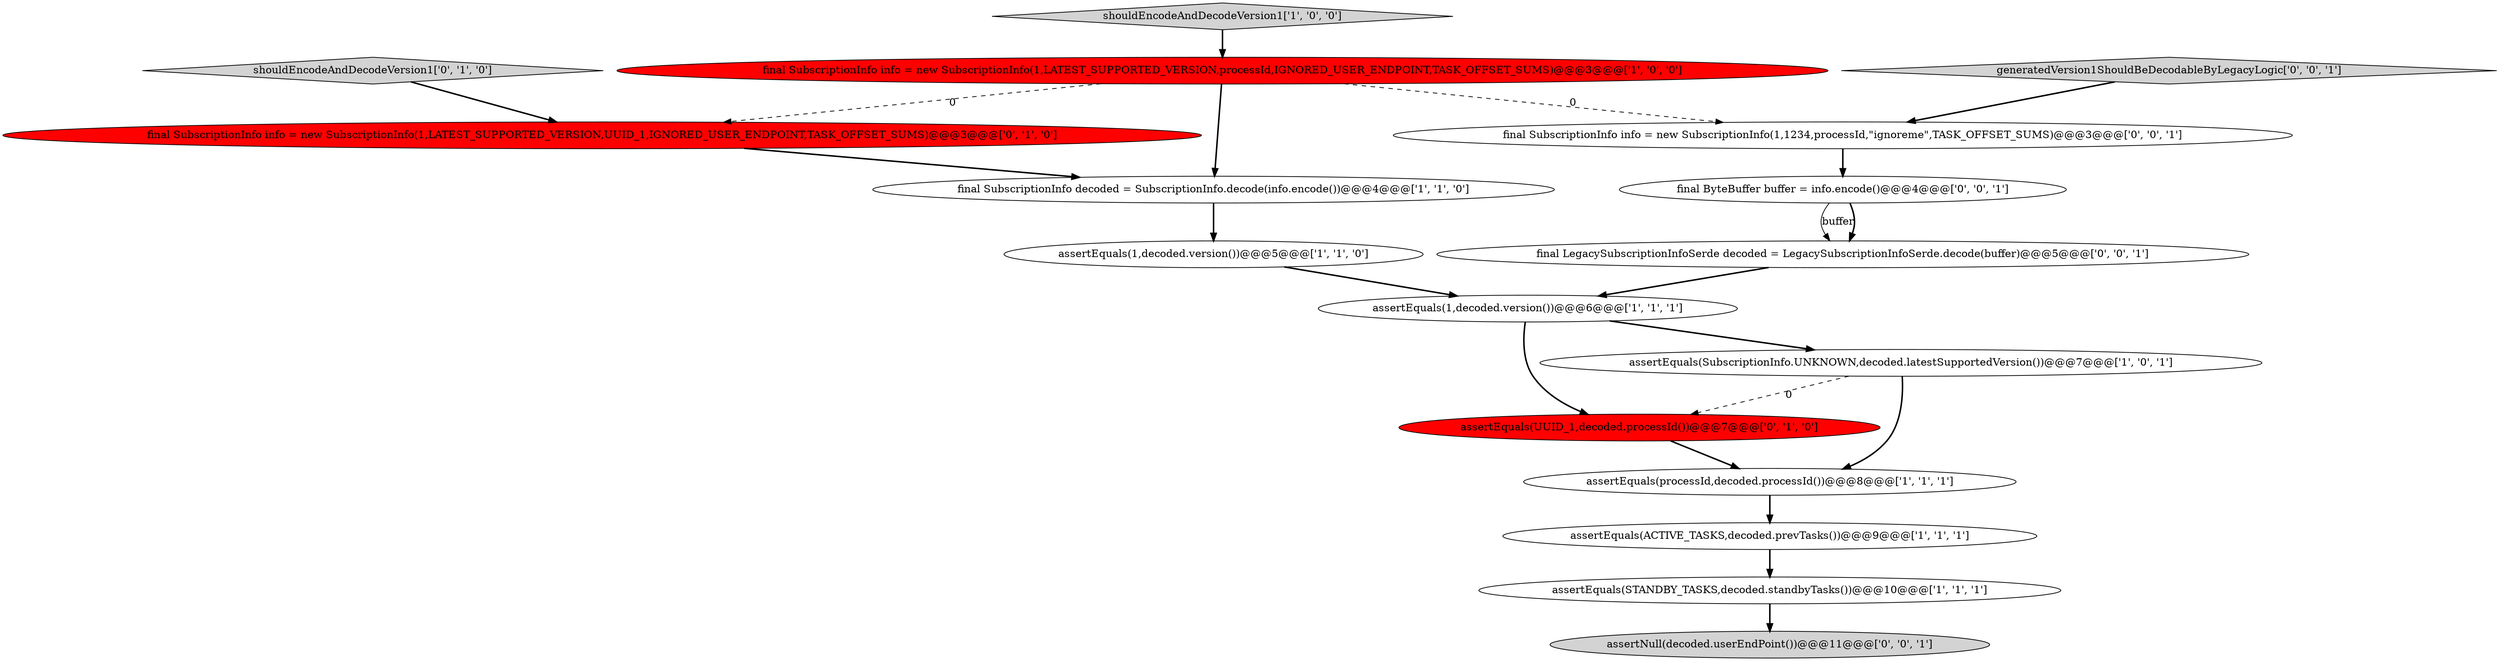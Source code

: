digraph {
8 [style = filled, label = "assertEquals(1,decoded.version())@@@5@@@['1', '1', '0']", fillcolor = white, shape = ellipse image = "AAA0AAABBB1BBB"];
14 [style = filled, label = "final LegacySubscriptionInfoSerde decoded = LegacySubscriptionInfoSerde.decode(buffer)@@@5@@@['0', '0', '1']", fillcolor = white, shape = ellipse image = "AAA0AAABBB3BBB"];
12 [style = filled, label = "generatedVersion1ShouldBeDecodableByLegacyLogic['0', '0', '1']", fillcolor = lightgray, shape = diamond image = "AAA0AAABBB3BBB"];
13 [style = filled, label = "assertNull(decoded.userEndPoint())@@@11@@@['0', '0', '1']", fillcolor = lightgray, shape = ellipse image = "AAA0AAABBB3BBB"];
15 [style = filled, label = "final SubscriptionInfo info = new SubscriptionInfo(1,1234,processId,\"ignoreme\",TASK_OFFSET_SUMS)@@@3@@@['0', '0', '1']", fillcolor = white, shape = ellipse image = "AAA0AAABBB3BBB"];
2 [style = filled, label = "assertEquals(STANDBY_TASKS,decoded.standbyTasks())@@@10@@@['1', '1', '1']", fillcolor = white, shape = ellipse image = "AAA0AAABBB1BBB"];
7 [style = filled, label = "assertEquals(ACTIVE_TASKS,decoded.prevTasks())@@@9@@@['1', '1', '1']", fillcolor = white, shape = ellipse image = "AAA0AAABBB1BBB"];
0 [style = filled, label = "shouldEncodeAndDecodeVersion1['1', '0', '0']", fillcolor = lightgray, shape = diamond image = "AAA0AAABBB1BBB"];
6 [style = filled, label = "assertEquals(1,decoded.version())@@@6@@@['1', '1', '1']", fillcolor = white, shape = ellipse image = "AAA0AAABBB1BBB"];
9 [style = filled, label = "assertEquals(UUID_1,decoded.processId())@@@7@@@['0', '1', '0']", fillcolor = red, shape = ellipse image = "AAA1AAABBB2BBB"];
10 [style = filled, label = "final SubscriptionInfo info = new SubscriptionInfo(1,LATEST_SUPPORTED_VERSION,UUID_1,IGNORED_USER_ENDPOINT,TASK_OFFSET_SUMS)@@@3@@@['0', '1', '0']", fillcolor = red, shape = ellipse image = "AAA1AAABBB2BBB"];
11 [style = filled, label = "shouldEncodeAndDecodeVersion1['0', '1', '0']", fillcolor = lightgray, shape = diamond image = "AAA0AAABBB2BBB"];
1 [style = filled, label = "final SubscriptionInfo decoded = SubscriptionInfo.decode(info.encode())@@@4@@@['1', '1', '0']", fillcolor = white, shape = ellipse image = "AAA0AAABBB1BBB"];
5 [style = filled, label = "assertEquals(SubscriptionInfo.UNKNOWN,decoded.latestSupportedVersion())@@@7@@@['1', '0', '1']", fillcolor = white, shape = ellipse image = "AAA0AAABBB1BBB"];
16 [style = filled, label = "final ByteBuffer buffer = info.encode()@@@4@@@['0', '0', '1']", fillcolor = white, shape = ellipse image = "AAA0AAABBB3BBB"];
3 [style = filled, label = "final SubscriptionInfo info = new SubscriptionInfo(1,LATEST_SUPPORTED_VERSION,processId,IGNORED_USER_ENDPOINT,TASK_OFFSET_SUMS)@@@3@@@['1', '0', '0']", fillcolor = red, shape = ellipse image = "AAA1AAABBB1BBB"];
4 [style = filled, label = "assertEquals(processId,decoded.processId())@@@8@@@['1', '1', '1']", fillcolor = white, shape = ellipse image = "AAA0AAABBB1BBB"];
0->3 [style = bold, label=""];
1->8 [style = bold, label=""];
3->1 [style = bold, label=""];
9->4 [style = bold, label=""];
12->15 [style = bold, label=""];
16->14 [style = solid, label="buffer"];
5->9 [style = dashed, label="0"];
8->6 [style = bold, label=""];
15->16 [style = bold, label=""];
4->7 [style = bold, label=""];
2->13 [style = bold, label=""];
6->5 [style = bold, label=""];
11->10 [style = bold, label=""];
7->2 [style = bold, label=""];
5->4 [style = bold, label=""];
3->15 [style = dashed, label="0"];
16->14 [style = bold, label=""];
3->10 [style = dashed, label="0"];
6->9 [style = bold, label=""];
10->1 [style = bold, label=""];
14->6 [style = bold, label=""];
}
